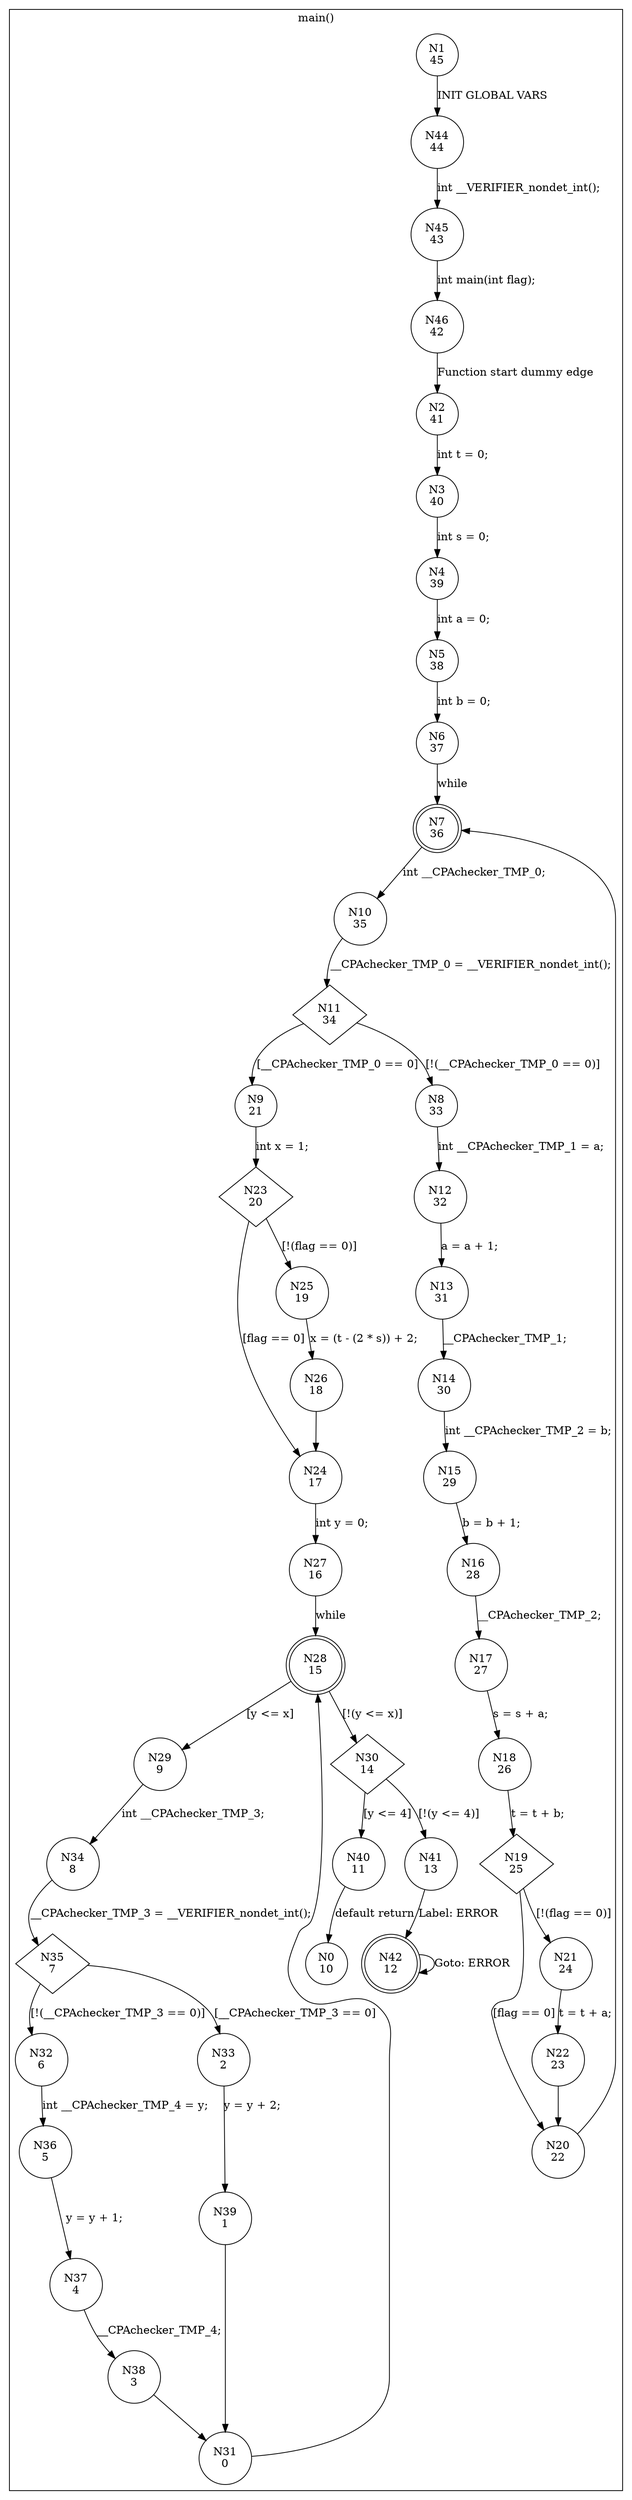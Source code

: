 digraph CFA {
1 [shape="circle" label="N1\n45"]
44 [shape="circle" label="N44\n44"]
45 [shape="circle" label="N45\n43"]
46 [shape="circle" label="N46\n42"]
2 [shape="circle" label="N2\n41"]
3 [shape="circle" label="N3\n40"]
4 [shape="circle" label="N4\n39"]
5 [shape="circle" label="N5\n38"]
6 [shape="circle" label="N6\n37"]
7 [shape="doublecircle" label="N7\n36"]
10 [shape="circle" label="N10\n35"]
11 [shape="diamond" label="N11\n34"]
8 [shape="circle" label="N8\n33"]
12 [shape="circle" label="N12\n32"]
13 [shape="circle" label="N13\n31"]
14 [shape="circle" label="N14\n30"]
15 [shape="circle" label="N15\n29"]
16 [shape="circle" label="N16\n28"]
17 [shape="circle" label="N17\n27"]
18 [shape="circle" label="N18\n26"]
19 [shape="diamond" label="N19\n25"]
21 [shape="circle" label="N21\n24"]
22 [shape="circle" label="N22\n23"]
20 [shape="circle" label="N20\n22"]
9 [shape="circle" label="N9\n21"]
23 [shape="diamond" label="N23\n20"]
25 [shape="circle" label="N25\n19"]
26 [shape="circle" label="N26\n18"]
24 [shape="circle" label="N24\n17"]
27 [shape="circle" label="N27\n16"]
28 [shape="doublecircle" label="N28\n15"]
30 [shape="diamond" label="N30\n14"]
41 [shape="circle" label="N41\n13"]
42 [shape="doublecircle" label="N42\n12"]
40 [shape="circle" label="N40\n11"]
0 [shape="circle" label="N0\n10"]
29 [shape="circle" label="N29\n9"]
34 [shape="circle" label="N34\n8"]
35 [shape="diamond" label="N35\n7"]
32 [shape="circle" label="N32\n6"]
36 [shape="circle" label="N36\n5"]
37 [shape="circle" label="N37\n4"]
38 [shape="circle" label="N38\n3"]
31 [shape="circle" label="N31\n0"]
33 [shape="circle" label="N33\n2"]
39 [shape="circle" label="N39\n1"]
node [shape="circle"]
subgraph cluster_main {
label="main()"
1 -> 44 [label="INIT GLOBAL VARS"]
44 -> 45 [label="int __VERIFIER_nondet_int();"]
45 -> 46 [label="int main(int flag);"]
46 -> 2 [label="Function start dummy edge"]
2 -> 3 [label="int t = 0;"]
3 -> 4 [label="int s = 0;"]
4 -> 5 [label="int a = 0;"]
5 -> 6 [label="int b = 0;"]
6 -> 7 [label="while"]
7 -> 10 [label="int __CPAchecker_TMP_0;"]
10 -> 11 [label="__CPAchecker_TMP_0 = __VERIFIER_nondet_int();"]
11 -> 9 [label="[__CPAchecker_TMP_0 == 0]"]
11 -> 8 [label="[!(__CPAchecker_TMP_0 == 0)]"]
8 -> 12 [label="int __CPAchecker_TMP_1 = a;"]
12 -> 13 [label="a = a + 1;"]
13 -> 14 [label="__CPAchecker_TMP_1;"]
14 -> 15 [label="int __CPAchecker_TMP_2 = b;"]
15 -> 16 [label="b = b + 1;"]
16 -> 17 [label="__CPAchecker_TMP_2;"]
17 -> 18 [label="s = s + a;"]
18 -> 19 [label="t = t + b;"]
19 -> 20 [label="[flag == 0]"]
19 -> 21 [label="[!(flag == 0)]"]
21 -> 22 [label="t = t + a;"]
22 -> 20 [label=""]
20 -> 7 [label=""]
9 -> 23 [label="int x = 1;"]
23 -> 24 [label="[flag == 0]"]
23 -> 25 [label="[!(flag == 0)]"]
25 -> 26 [label="x = (t - (2 * s)) + 2;"]
26 -> 24 [label=""]
24 -> 27 [label="int y = 0;"]
27 -> 28 [label="while"]
28 -> 29 [label="[y <= x]"]
28 -> 30 [label="[!(y <= x)]"]
30 -> 40 [label="[y <= 4]"]
30 -> 41 [label="[!(y <= 4)]"]
41 -> 42 [label="Label: ERROR"]
42 -> 42 [label="Goto: ERROR"]
40 -> 0 [label="default return"]
29 -> 34 [label="int __CPAchecker_TMP_3;"]
34 -> 35 [label="__CPAchecker_TMP_3 = __VERIFIER_nondet_int();"]
35 -> 33 [label="[__CPAchecker_TMP_3 == 0]"]
35 -> 32 [label="[!(__CPAchecker_TMP_3 == 0)]"]
32 -> 36 [label="int __CPAchecker_TMP_4 = y;"]
36 -> 37 [label="y = y + 1;"]
37 -> 38 [label="__CPAchecker_TMP_4;"]
38 -> 31 [label=""]
31 -> 28 [label=""]
33 -> 39 [label="y = y + 2;"]
39 -> 31 [label=""]}
}